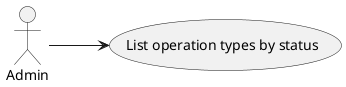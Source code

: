 ﻿@startuml
left to right direction

actor "Admin" as user
usecase "List operation types by status" as goal

user --> goal

@enduml